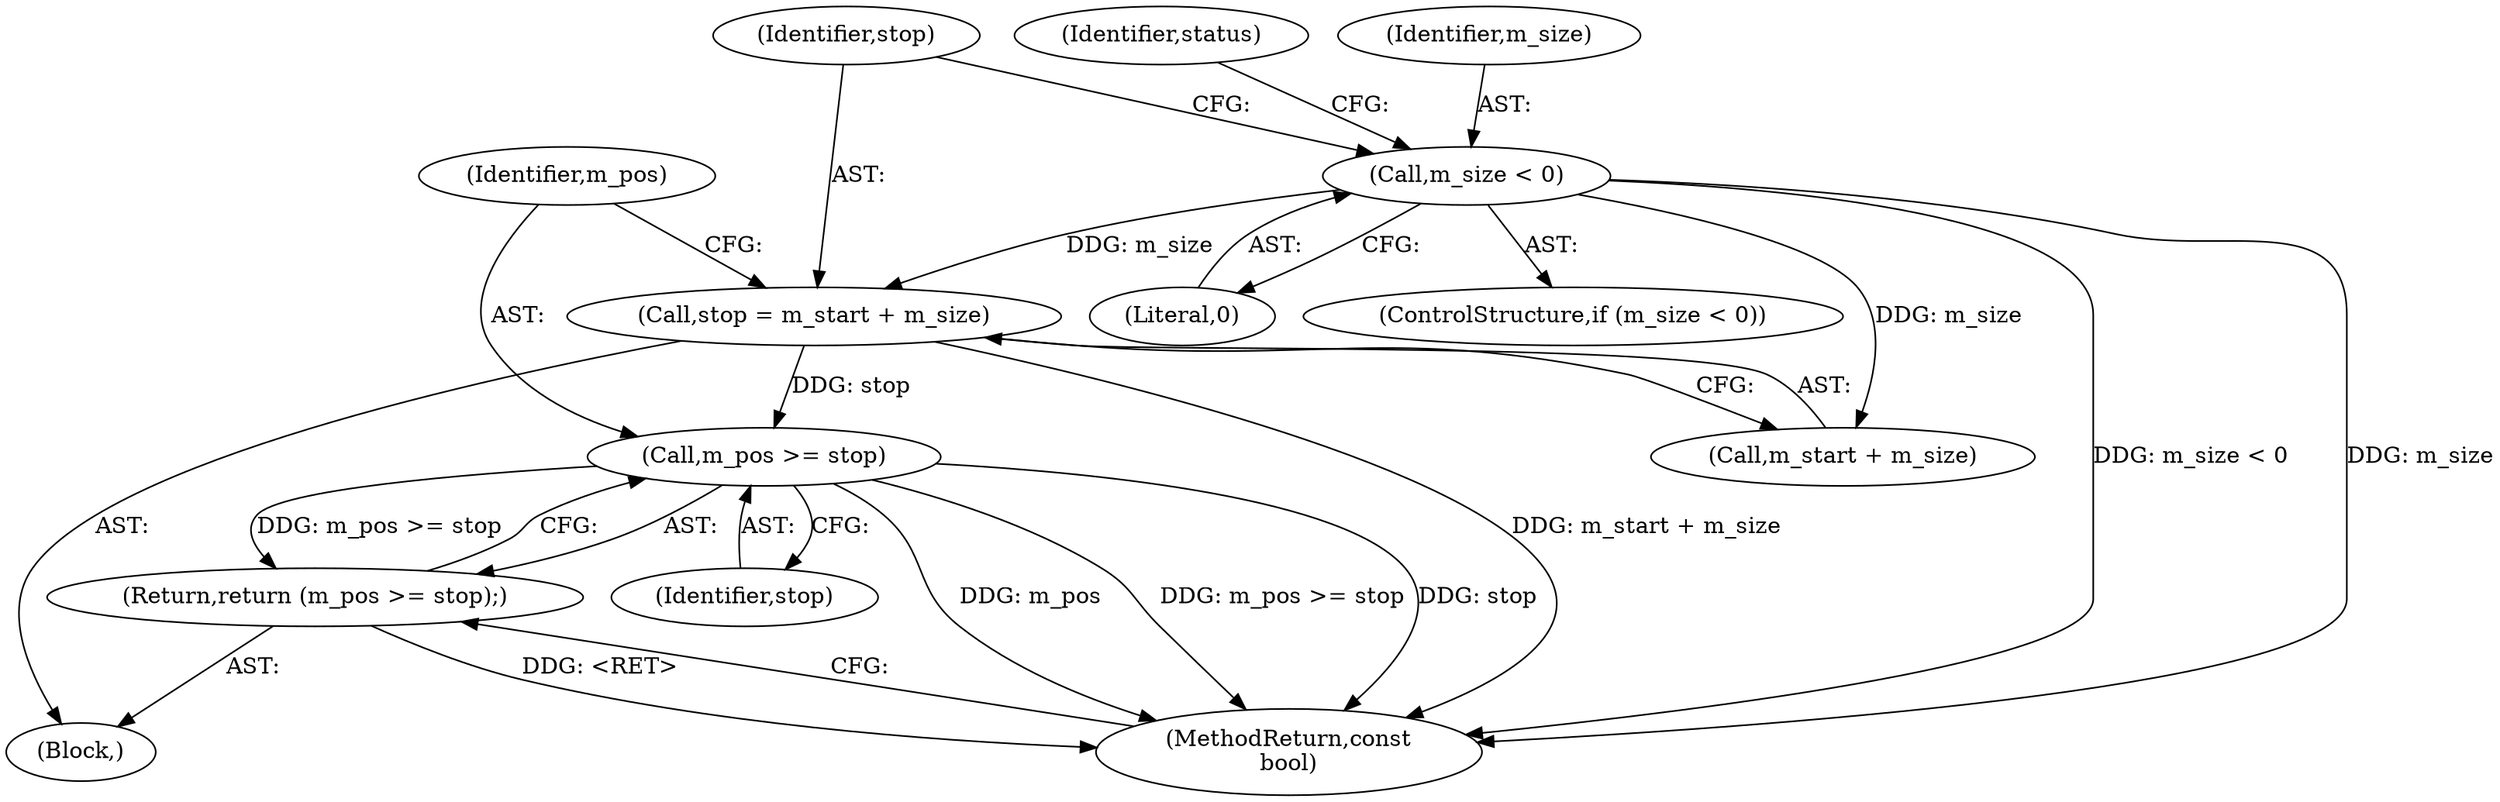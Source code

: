 digraph "0_Android_04839626ed859623901ebd3a5fd483982186b59d_30@integer" {
"1000137" [label="(Call,stop = m_start + m_size)"];
"1000106" [label="(Call,m_size < 0)"];
"1000143" [label="(Call,m_pos >= stop)"];
"1000142" [label="(Return,return (m_pos >= stop);)"];
"1000108" [label="(Literal,0)"];
"1000138" [label="(Identifier,stop)"];
"1000146" [label="(MethodReturn,const\nbool)"];
"1000143" [label="(Call,m_pos >= stop)"];
"1000144" [label="(Identifier,m_pos)"];
"1000104" [label="(Block,)"];
"1000114" [label="(Identifier,status)"];
"1000145" [label="(Identifier,stop)"];
"1000139" [label="(Call,m_start + m_size)"];
"1000142" [label="(Return,return (m_pos >= stop);)"];
"1000105" [label="(ControlStructure,if (m_size < 0))"];
"1000106" [label="(Call,m_size < 0)"];
"1000137" [label="(Call,stop = m_start + m_size)"];
"1000107" [label="(Identifier,m_size)"];
"1000137" -> "1000104"  [label="AST: "];
"1000137" -> "1000139"  [label="CFG: "];
"1000138" -> "1000137"  [label="AST: "];
"1000139" -> "1000137"  [label="AST: "];
"1000144" -> "1000137"  [label="CFG: "];
"1000137" -> "1000146"  [label="DDG: m_start + m_size"];
"1000106" -> "1000137"  [label="DDG: m_size"];
"1000137" -> "1000143"  [label="DDG: stop"];
"1000106" -> "1000105"  [label="AST: "];
"1000106" -> "1000108"  [label="CFG: "];
"1000107" -> "1000106"  [label="AST: "];
"1000108" -> "1000106"  [label="AST: "];
"1000114" -> "1000106"  [label="CFG: "];
"1000138" -> "1000106"  [label="CFG: "];
"1000106" -> "1000146"  [label="DDG: m_size"];
"1000106" -> "1000146"  [label="DDG: m_size < 0"];
"1000106" -> "1000139"  [label="DDG: m_size"];
"1000143" -> "1000142"  [label="AST: "];
"1000143" -> "1000145"  [label="CFG: "];
"1000144" -> "1000143"  [label="AST: "];
"1000145" -> "1000143"  [label="AST: "];
"1000142" -> "1000143"  [label="CFG: "];
"1000143" -> "1000146"  [label="DDG: m_pos"];
"1000143" -> "1000146"  [label="DDG: m_pos >= stop"];
"1000143" -> "1000146"  [label="DDG: stop"];
"1000143" -> "1000142"  [label="DDG: m_pos >= stop"];
"1000142" -> "1000104"  [label="AST: "];
"1000146" -> "1000142"  [label="CFG: "];
"1000142" -> "1000146"  [label="DDG: <RET>"];
}
